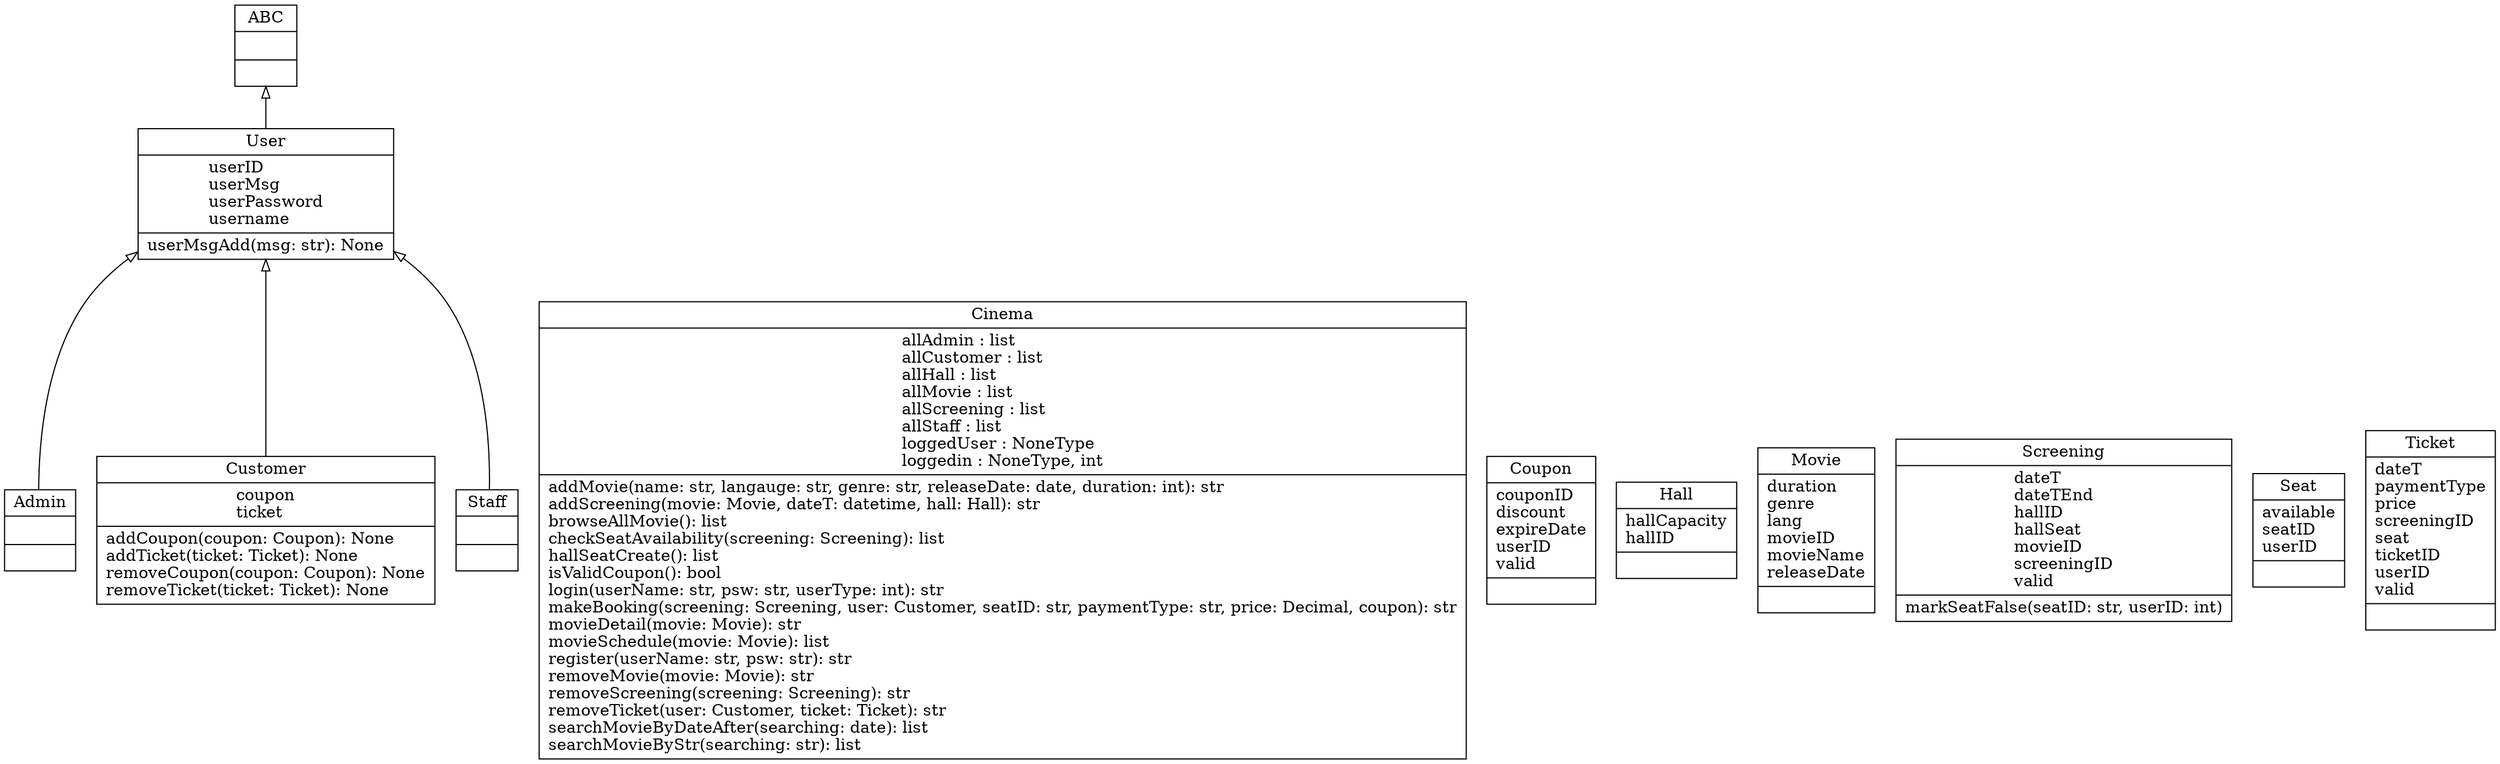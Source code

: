 digraph "classes" {
rankdir=BT
charset="utf-8"
"abc.ABC" [color="black", fontcolor="black", label=<{ABC|<br ALIGN="LEFT"/>|}>, shape="record", style="solid"];
"src.User.Admin" [color="black", fontcolor="black", label=<{Admin|<br ALIGN="LEFT"/>|}>, shape="record", style="solid"];
"src.CinemaController.Cinema" [color="black", fontcolor="black", label=<{Cinema|allAdmin : list<br ALIGN="LEFT"/>allCustomer : list<br ALIGN="LEFT"/>allHall : list<br ALIGN="LEFT"/>allMovie : list<br ALIGN="LEFT"/>allScreening : list<br ALIGN="LEFT"/>allStaff : list<br ALIGN="LEFT"/>loggedUser : NoneType<br ALIGN="LEFT"/>loggedin : NoneType, int<br ALIGN="LEFT"/>|addMovie(name: str, langauge: str, genre: str, releaseDate: date, duration: int): str<br ALIGN="LEFT"/>addScreening(movie: Movie, dateT: datetime, hall: Hall): str<br ALIGN="LEFT"/>browseAllMovie(): list<br ALIGN="LEFT"/>checkSeatAvailability(screening: Screening): list<br ALIGN="LEFT"/>hallSeatCreate(): list<br ALIGN="LEFT"/>isValidCoupon(): bool<br ALIGN="LEFT"/>login(userName: str, psw: str, userType: int): str<br ALIGN="LEFT"/>makeBooking(screening: Screening, user: Customer, seatID: str, paymentType: str, price: Decimal, coupon): str<br ALIGN="LEFT"/>movieDetail(movie: Movie): str<br ALIGN="LEFT"/>movieSchedule(movie: Movie): list<br ALIGN="LEFT"/>register(userName: str, psw: str): str<br ALIGN="LEFT"/>removeMovie(movie: Movie): str<br ALIGN="LEFT"/>removeScreening(screening: Screening): str<br ALIGN="LEFT"/>removeTicket(user: Customer, ticket: Ticket): str<br ALIGN="LEFT"/>searchMovieByDateAfter(searching: date): list<br ALIGN="LEFT"/>searchMovieByStr(searching: str): list<br ALIGN="LEFT"/>}>, shape="record", style="solid"];
"src.Coupon.Coupon" [color="black", fontcolor="black", label=<{Coupon|couponID<br ALIGN="LEFT"/>discount<br ALIGN="LEFT"/>expireDate<br ALIGN="LEFT"/>userID<br ALIGN="LEFT"/>valid<br ALIGN="LEFT"/>|}>, shape="record", style="solid"];
"src.User.Customer" [color="black", fontcolor="black", label=<{Customer|coupon<br ALIGN="LEFT"/>ticket<br ALIGN="LEFT"/>|addCoupon(coupon: Coupon): None<br ALIGN="LEFT"/>addTicket(ticket: Ticket): None<br ALIGN="LEFT"/>removeCoupon(coupon: Coupon): None<br ALIGN="LEFT"/>removeTicket(ticket: Ticket): None<br ALIGN="LEFT"/>}>, shape="record", style="solid"];
"src.Hall.Hall" [color="black", fontcolor="black", label=<{Hall|hallCapacity<br ALIGN="LEFT"/>hallID<br ALIGN="LEFT"/>|}>, shape="record", style="solid"];
"src.Movie.Movie" [color="black", fontcolor="black", label=<{Movie|duration<br ALIGN="LEFT"/>genre<br ALIGN="LEFT"/>lang<br ALIGN="LEFT"/>movieID<br ALIGN="LEFT"/>movieName<br ALIGN="LEFT"/>releaseDate<br ALIGN="LEFT"/>|}>, shape="record", style="solid"];
"src.Screening.Screening" [color="black", fontcolor="black", label=<{Screening|dateT<br ALIGN="LEFT"/>dateTEnd<br ALIGN="LEFT"/>hallID<br ALIGN="LEFT"/>hallSeat<br ALIGN="LEFT"/>movieID<br ALIGN="LEFT"/>screeningID<br ALIGN="LEFT"/>valid<br ALIGN="LEFT"/>|markSeatFalse(seatID: str, userID: int)<br ALIGN="LEFT"/>}>, shape="record", style="solid"];
"src.Seat.Seat" [color="black", fontcolor="black", label=<{Seat|available<br ALIGN="LEFT"/>seatID<br ALIGN="LEFT"/>userID<br ALIGN="LEFT"/>|}>, shape="record", style="solid"];
"src.User.Staff" [color="black", fontcolor="black", label=<{Staff|<br ALIGN="LEFT"/>|}>, shape="record", style="solid"];
"src.Ticket.Ticket" [color="black", fontcolor="black", label=<{Ticket|dateT<br ALIGN="LEFT"/>paymentType<br ALIGN="LEFT"/>price<br ALIGN="LEFT"/>screeningID<br ALIGN="LEFT"/>seat<br ALIGN="LEFT"/>ticketID<br ALIGN="LEFT"/>userID<br ALIGN="LEFT"/>valid<br ALIGN="LEFT"/>|}>, shape="record", style="solid"];
"src.User.User" [color="black", fontcolor="black", label=<{User|userID<br ALIGN="LEFT"/>userMsg<br ALIGN="LEFT"/>userPassword<br ALIGN="LEFT"/>username<br ALIGN="LEFT"/>|userMsgAdd(msg: str): None<br ALIGN="LEFT"/>}>, shape="record", style="solid"];
"src.User.Admin" -> "src.User.User" [arrowhead="empty", arrowtail="none"];
"src.User.Customer" -> "src.User.User" [arrowhead="empty", arrowtail="none"];
"src.User.Staff" -> "src.User.User" [arrowhead="empty", arrowtail="none"];
"src.User.User" -> "abc.ABC" [arrowhead="empty", arrowtail="none"];
}
